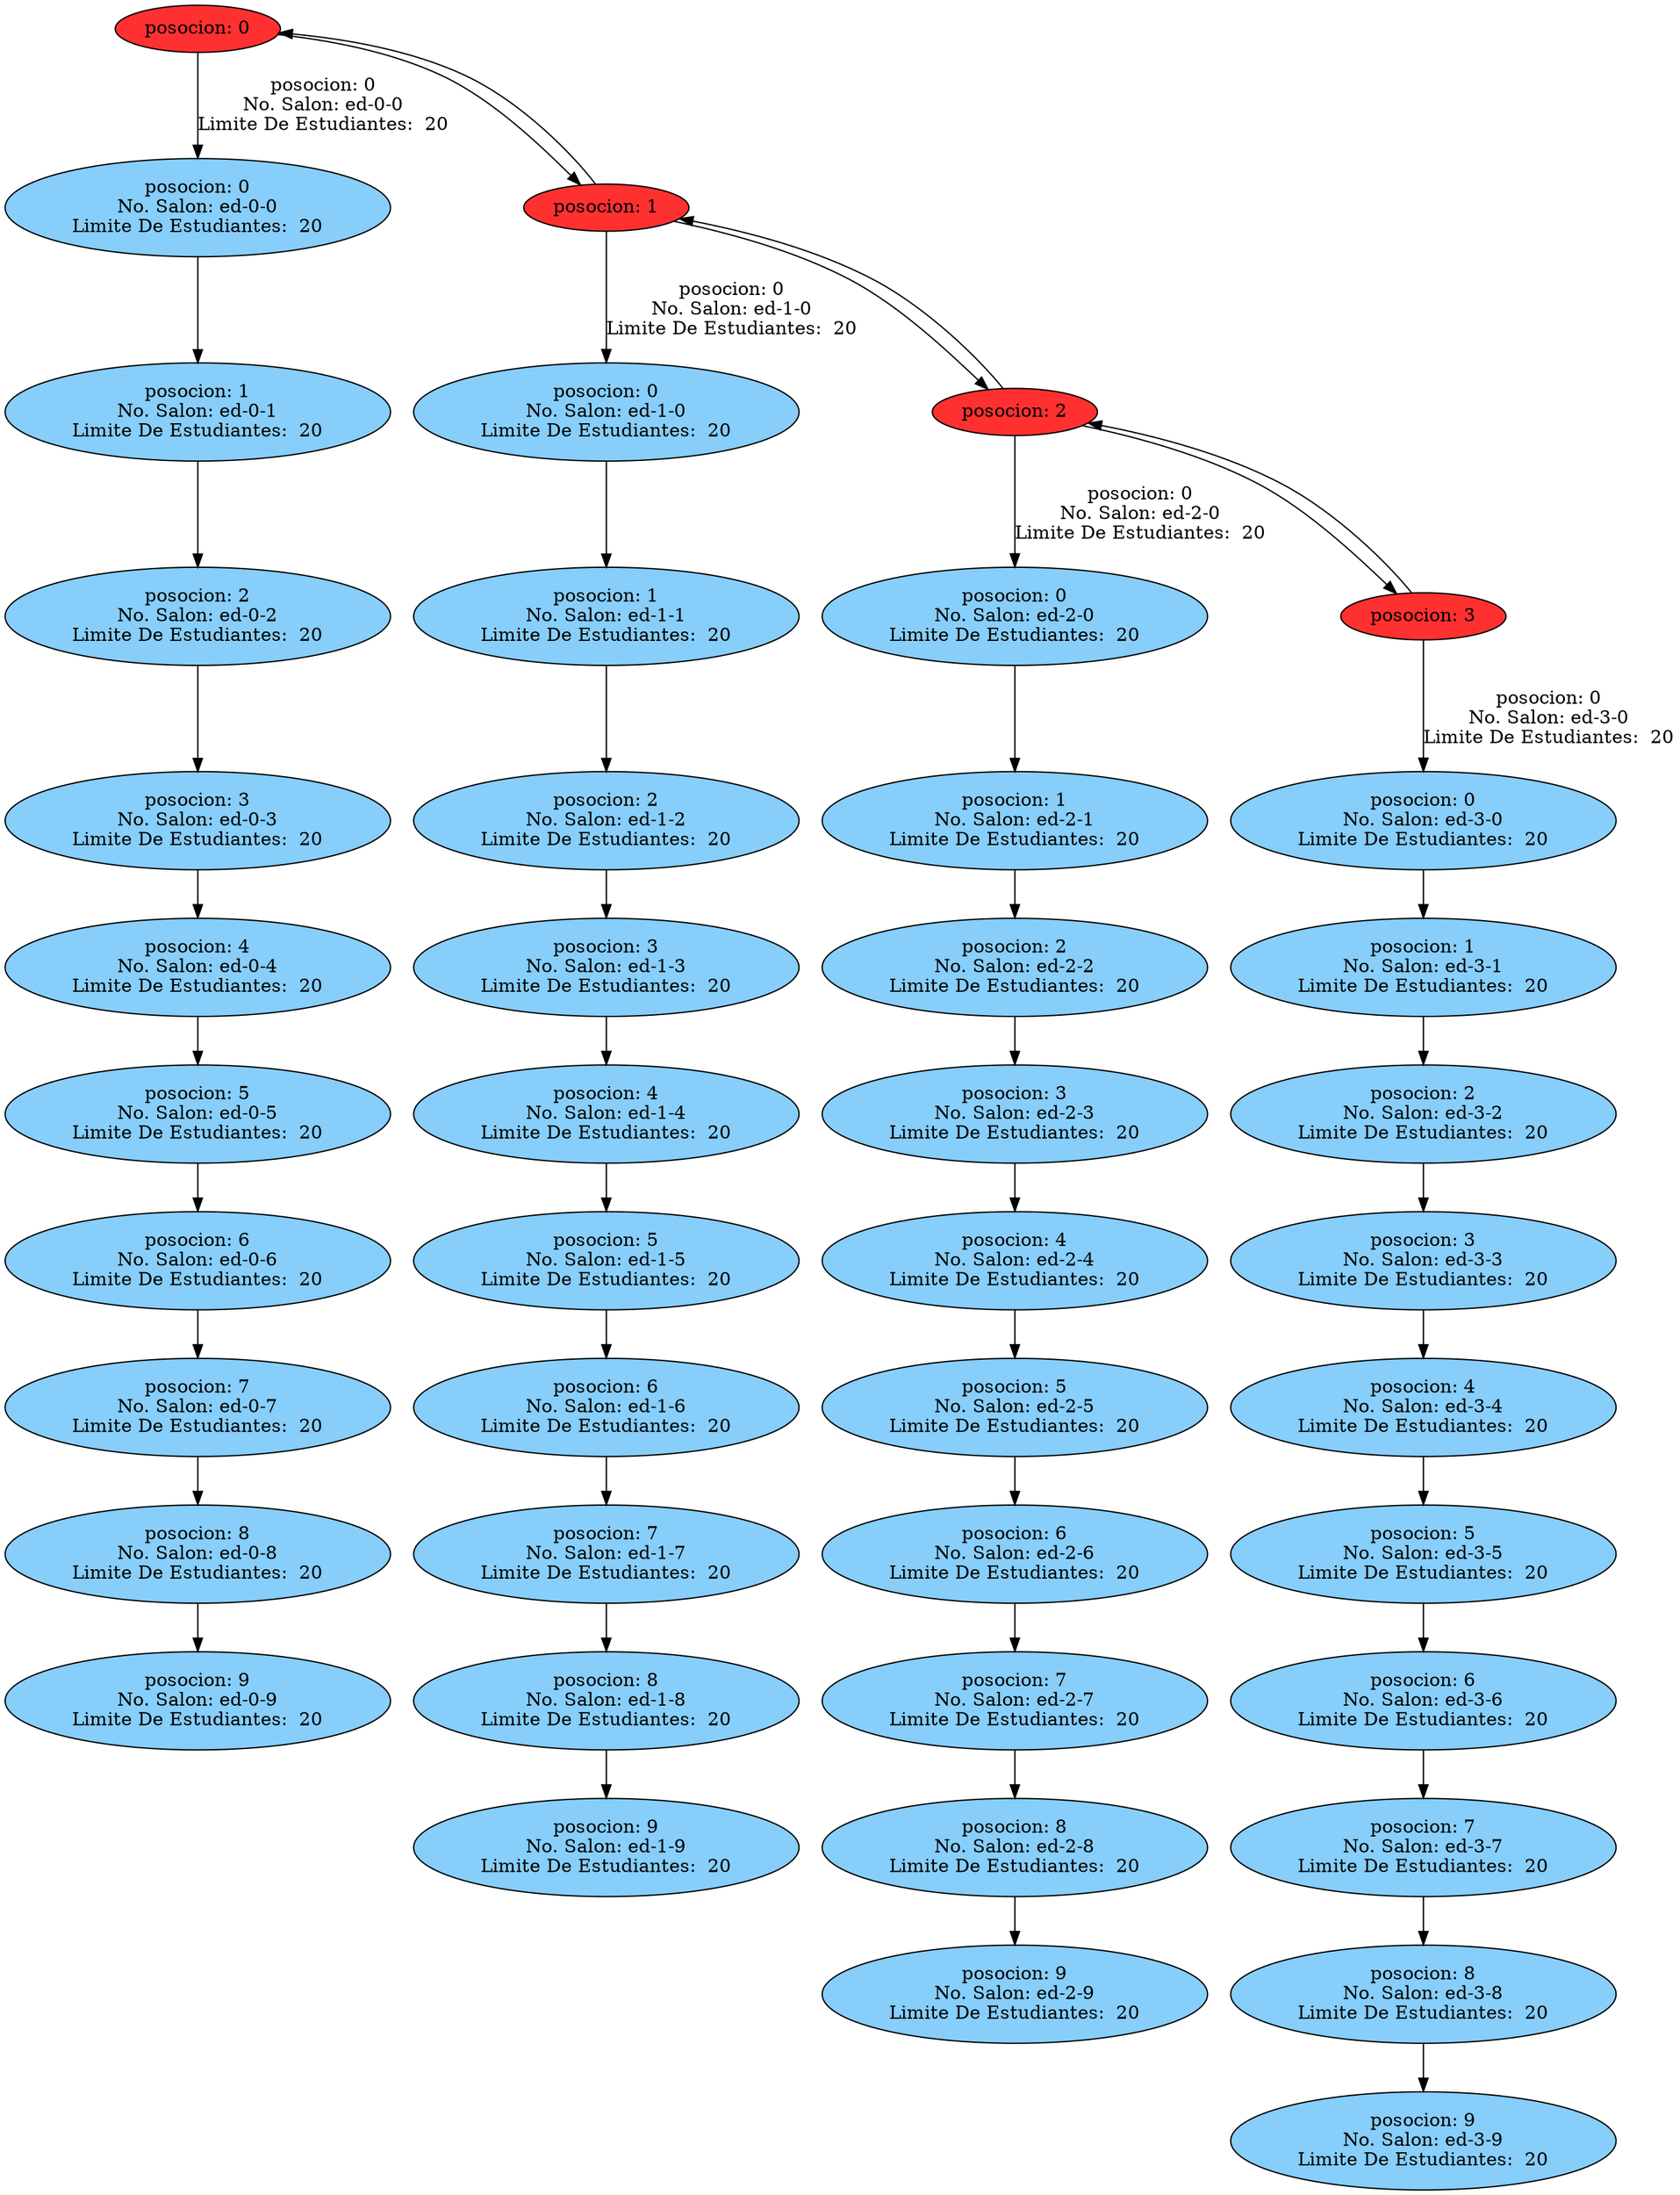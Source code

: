 digraph  test {
0 [label ="posocion: 0
" width = 1.5 style = filled, fillcolor = firebrick1, group = 3106579  ];
0 -> s54078 [label ="posocion: 0
No. Salon: ed-0-0
Limite De Estudiantes:  20" width = 1.5 ,  group = 3106579  ];
s54078 [label ="posocion: 0
No. Salon: ed-0-0
Limite De Estudiantes:  20" width = 1.5 style = filled, fillcolor = lightskyblue, group = 3106579  ];
s54079 [label ="posocion: 1
No. Salon: ed-0-1
Limite De Estudiantes:  20" width = 1.5 style = filled, fillcolor = lightskyblue, group = 3106579  ];
s54080 [label ="posocion: 2
No. Salon: ed-0-2
Limite De Estudiantes:  20" width = 1.5 style = filled, fillcolor = lightskyblue, group = 3106579  ];
s54081 [label ="posocion: 3
No. Salon: ed-0-3
Limite De Estudiantes:  20" width = 1.5 style = filled, fillcolor = lightskyblue, group = 3106579  ];
s54082 [label ="posocion: 4
No. Salon: ed-0-4
Limite De Estudiantes:  20" width = 1.5 style = filled, fillcolor = lightskyblue, group = 3106579  ];
s54083 [label ="posocion: 5
No. Salon: ed-0-5
Limite De Estudiantes:  20" width = 1.5 style = filled, fillcolor = lightskyblue, group = 3106579  ];
s54084 [label ="posocion: 6
No. Salon: ed-0-6
Limite De Estudiantes:  20" width = 1.5 style = filled, fillcolor = lightskyblue, group = 3106579  ];
s54085 [label ="posocion: 7
No. Salon: ed-0-7
Limite De Estudiantes:  20" width = 1.5 style = filled, fillcolor = lightskyblue, group = 3106579  ];
s54086 [label ="posocion: 8
No. Salon: ed-0-8
Limite De Estudiantes:  20" width = 1.5 style = filled, fillcolor = lightskyblue, group = 3106579  ];
s54087 [label ="posocion: 9
No. Salon: ed-0-9
Limite De Estudiantes:  20" width = 1.5 style = filled, fillcolor = lightskyblue, group = 3106579  ];
 s54086-> s54087
 s54085-> s54086
 s54084-> s54085
 s54083-> s54084
 s54082-> s54083
 s54081-> s54082
 s54080-> s54081
 s54079-> s54080
 s54078-> s54079
1 [label ="posocion: 1
" width = 1.5 style = filled, fillcolor = firebrick1, group = 3106580  ];
1 -> s45335 [label ="posocion: 0
No. Salon: ed-1-0
Limite De Estudiantes:  20" width = 1.5 ,  group = 3106580  ];
s45335 [label ="posocion: 0
No. Salon: ed-1-0
Limite De Estudiantes:  20" width = 1.5 style = filled, fillcolor = lightskyblue, group = 3106580  ];
s45336 [label ="posocion: 1
No. Salon: ed-1-1
Limite De Estudiantes:  20" width = 1.5 style = filled, fillcolor = lightskyblue, group = 3106580  ];
s45337 [label ="posocion: 2
No. Salon: ed-1-2
Limite De Estudiantes:  20" width = 1.5 style = filled, fillcolor = lightskyblue, group = 3106580  ];
s45338 [label ="posocion: 3
No. Salon: ed-1-3
Limite De Estudiantes:  20" width = 1.5 style = filled, fillcolor = lightskyblue, group = 3106580  ];
s45339 [label ="posocion: 4
No. Salon: ed-1-4
Limite De Estudiantes:  20" width = 1.5 style = filled, fillcolor = lightskyblue, group = 3106580  ];
s45340 [label ="posocion: 5
No. Salon: ed-1-5
Limite De Estudiantes:  20" width = 1.5 style = filled, fillcolor = lightskyblue, group = 3106580  ];
s45341 [label ="posocion: 6
No. Salon: ed-1-6
Limite De Estudiantes:  20" width = 1.5 style = filled, fillcolor = lightskyblue, group = 3106580  ];
s45342 [label ="posocion: 7
No. Salon: ed-1-7
Limite De Estudiantes:  20" width = 1.5 style = filled, fillcolor = lightskyblue, group = 3106580  ];
s45343 [label ="posocion: 8
No. Salon: ed-1-8
Limite De Estudiantes:  20" width = 1.5 style = filled, fillcolor = lightskyblue, group = 3106580  ];
s45344 [label ="posocion: 9
No. Salon: ed-1-9
Limite De Estudiantes:  20" width = 1.5 style = filled, fillcolor = lightskyblue, group = 3106580  ];
 s45343-> s45344
 s45342-> s45343
 s45341-> s45342
 s45340-> s45341
 s45339-> s45340
 s45338-> s45339
 s45337-> s45338
 s45336-> s45337
 s45335-> s45336
2 [label ="posocion: 2
" width = 1.5 style = filled, fillcolor = firebrick1, group = 3106581  ];
2 -> s24535 [label ="posocion: 0
No. Salon: ed-2-0
Limite De Estudiantes:  20" width = 1.5 ,  group = 3106581  ];
s24535 [label ="posocion: 0
No. Salon: ed-2-0
Limite De Estudiantes:  20" width = 1.5 style = filled, fillcolor = lightskyblue, group = 3106581  ];
s24536 [label ="posocion: 1
No. Salon: ed-2-1
Limite De Estudiantes:  20" width = 1.5 style = filled, fillcolor = lightskyblue, group = 3106581  ];
s24537 [label ="posocion: 2
No. Salon: ed-2-2
Limite De Estudiantes:  20" width = 1.5 style = filled, fillcolor = lightskyblue, group = 3106581  ];
s24538 [label ="posocion: 3
No. Salon: ed-2-3
Limite De Estudiantes:  20" width = 1.5 style = filled, fillcolor = lightskyblue, group = 3106581  ];
s24539 [label ="posocion: 4
No. Salon: ed-2-4
Limite De Estudiantes:  20" width = 1.5 style = filled, fillcolor = lightskyblue, group = 3106581  ];
s24540 [label ="posocion: 5
No. Salon: ed-2-5
Limite De Estudiantes:  20" width = 1.5 style = filled, fillcolor = lightskyblue, group = 3106581  ];
s24541 [label ="posocion: 6
No. Salon: ed-2-6
Limite De Estudiantes:  20" width = 1.5 style = filled, fillcolor = lightskyblue, group = 3106581  ];
s24542 [label ="posocion: 7
No. Salon: ed-2-7
Limite De Estudiantes:  20" width = 1.5 style = filled, fillcolor = lightskyblue, group = 3106581  ];
s24543 [label ="posocion: 8
No. Salon: ed-2-8
Limite De Estudiantes:  20" width = 1.5 style = filled, fillcolor = lightskyblue, group = 3106581  ];
s24544 [label ="posocion: 9
No. Salon: ed-2-9
Limite De Estudiantes:  20" width = 1.5 style = filled, fillcolor = lightskyblue, group = 3106581  ];
 s24543-> s24544
 s24542-> s24543
 s24541-> s24542
 s24540-> s24541
 s24539-> s24540
 s24538-> s24539
 s24537-> s24538
 s24536-> s24537
 s24535-> s24536
3 [label ="posocion: 3
" width = 1.5 style = filled, fillcolor = firebrick1, group = 3106582  ];
3 -> s49615 [label ="posocion: 0
No. Salon: ed-3-0
Limite De Estudiantes:  20" width = 1.5 ,  group = 3106582  ];
s49615 [label ="posocion: 0
No. Salon: ed-3-0
Limite De Estudiantes:  20" width = 1.5 style = filled, fillcolor = lightskyblue, group = 3106582  ];
s49616 [label ="posocion: 1
No. Salon: ed-3-1
Limite De Estudiantes:  20" width = 1.5 style = filled, fillcolor = lightskyblue, group = 3106582  ];
s49617 [label ="posocion: 2
No. Salon: ed-3-2
Limite De Estudiantes:  20" width = 1.5 style = filled, fillcolor = lightskyblue, group = 3106582  ];
s49618 [label ="posocion: 3
No. Salon: ed-3-3
Limite De Estudiantes:  20" width = 1.5 style = filled, fillcolor = lightskyblue, group = 3106582  ];
s49619 [label ="posocion: 4
No. Salon: ed-3-4
Limite De Estudiantes:  20" width = 1.5 style = filled, fillcolor = lightskyblue, group = 3106582  ];
s49620 [label ="posocion: 5
No. Salon: ed-3-5
Limite De Estudiantes:  20" width = 1.5 style = filled, fillcolor = lightskyblue, group = 3106582  ];
s49621 [label ="posocion: 6
No. Salon: ed-3-6
Limite De Estudiantes:  20" width = 1.5 style = filled, fillcolor = lightskyblue, group = 3106582  ];
s49622 [label ="posocion: 7
No. Salon: ed-3-7
Limite De Estudiantes:  20" width = 1.5 style = filled, fillcolor = lightskyblue, group = 3106582  ];
s49623 [label ="posocion: 8
No. Salon: ed-3-8
Limite De Estudiantes:  20" width = 1.5 style = filled, fillcolor = lightskyblue, group = 3106582  ];
s49624 [label ="posocion: 9
No. Salon: ed-3-9
Limite De Estudiantes:  20" width = 1.5 style = filled, fillcolor = lightskyblue, group = 3106582  ];
 s49623-> s49624
 s49622-> s49623
 s49621-> s49622
 s49620-> s49621
 s49619-> s49620
 s49618-> s49619
 s49617-> s49618
 s49616-> s49617
 s49615-> s49616
3->2
2->3
2->1
1->2
1->0
0->1

}